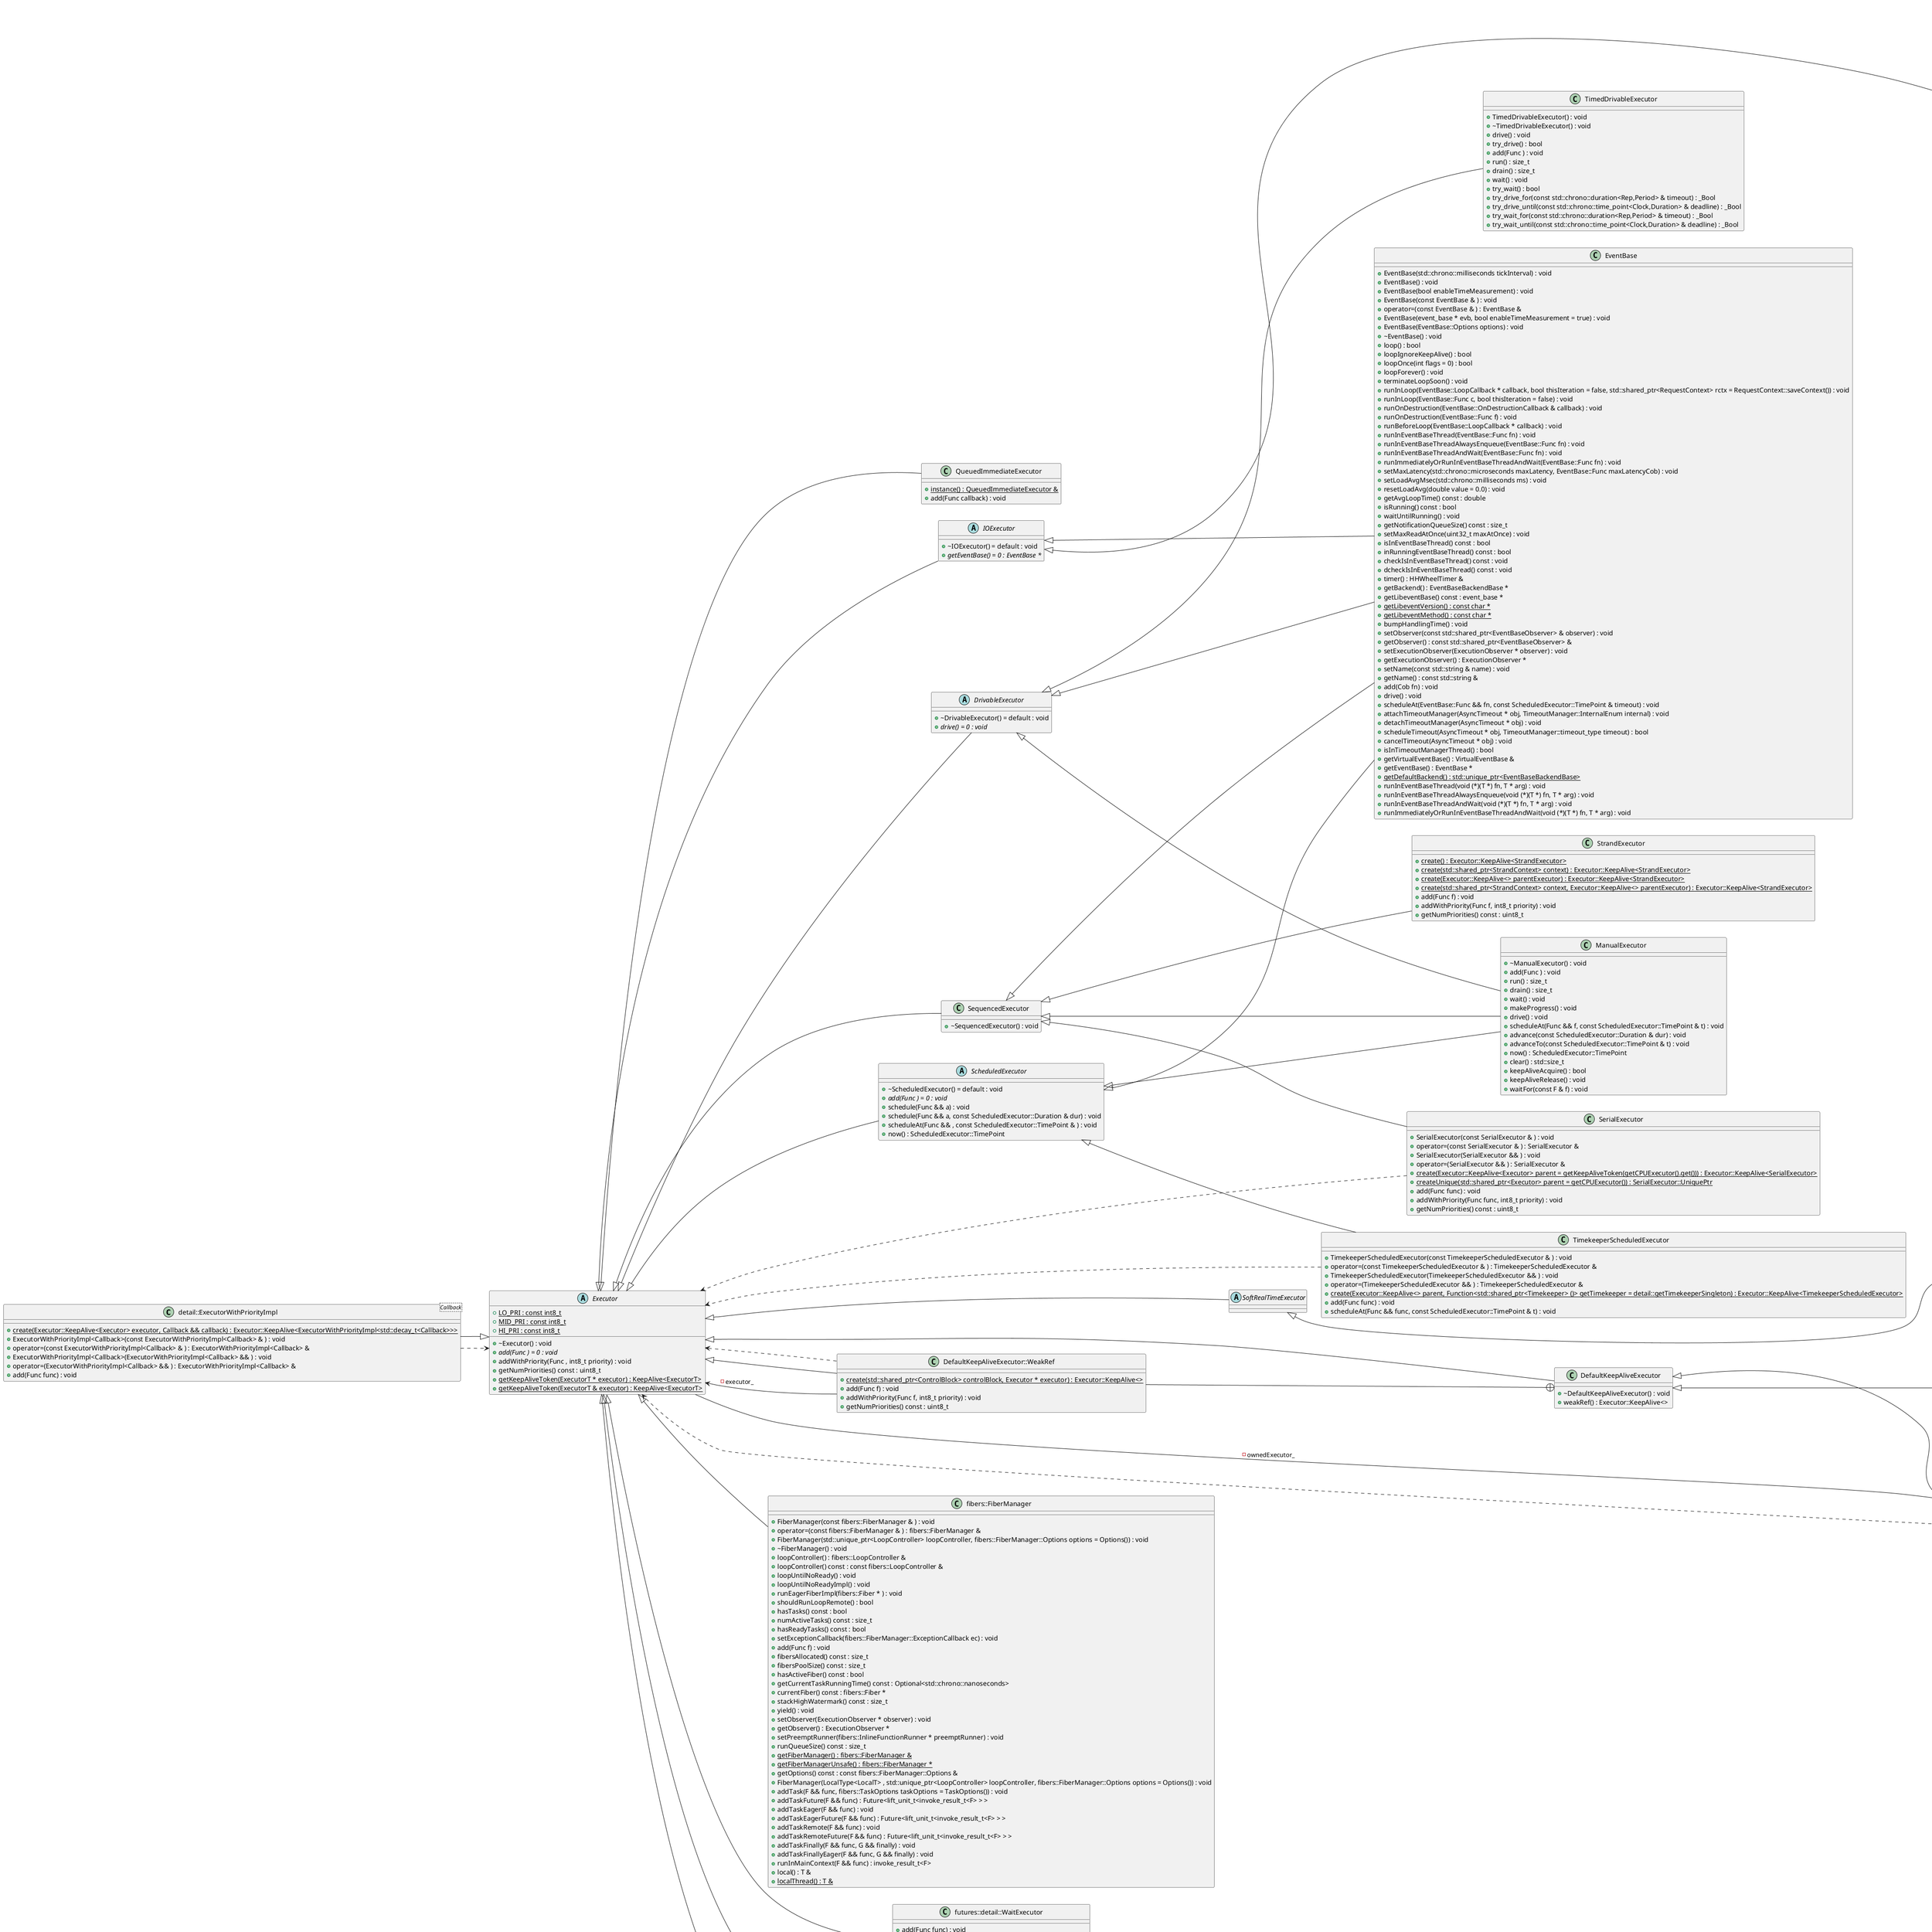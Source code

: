 @startuml
left to right direction
class "detail::ExecutorWithPriorityImpl<Callback>" as C_0001663594882877424244
class C_0001663594882877424244 [[https://github.com/facebook/folly/blob/c7166a677d17ff0a52cb14e02a84ad0a75821ca7/folly/executors/ExecutorWithPriority-inl.h#L22{ExecutorWithPriorityImpl}]] {
{static} +create(Executor::KeepAlive<Executor> executor, Callback && callback) : Executor::KeepAlive<ExecutorWithPriorityImpl<std::decay_t<Callback>>>
+ExecutorWithPriorityImpl<Callback>(const ExecutorWithPriorityImpl<Callback> & ) : void
+operator=(const ExecutorWithPriorityImpl<Callback> & ) : ExecutorWithPriorityImpl<Callback> &
+ExecutorWithPriorityImpl<Callback>(ExecutorWithPriorityImpl<Callback> && ) : void
+operator=(ExecutorWithPriorityImpl<Callback> && ) : ExecutorWithPriorityImpl<Callback> &
+add(Func func) : void
}
abstract "Executor" as C_0002222099135672593686
abstract C_0002222099135672593686 [[https://github.com/facebook/folly/blob/c7166a677d17ff0a52cb14e02a84ad0a75821ca7/folly/Executor.h#L53{An Executor accepts units of work with add(), which should be threadsafe.}]] {
+~Executor() : void
{abstract} +add(Func ) = 0 : void
+addWithPriority(Func , int8_t priority) : void
+getNumPriorities() const : uint8_t
{static} +getKeepAliveToken(ExecutorT * executor) : KeepAlive<ExecutorT>
{static} +getKeepAliveToken(ExecutorT & executor) : KeepAlive<ExecutorT>
{static} +LO_PRI : const int8_t [[[https://github.com/facebook/folly/blob/c7166a677d17ff0a52cb14e02a84ad0a75821ca7/folly/Executor.h#L68{LO_PRI}]]]
{static} +MID_PRI : const int8_t [[[https://github.com/facebook/folly/blob/c7166a677d17ff0a52cb14e02a84ad0a75821ca7/folly/Executor.h#L69{MID_PRI}]]]
{static} +HI_PRI : const int8_t [[[https://github.com/facebook/folly/blob/c7166a677d17ff0a52cb14e02a84ad0a75821ca7/folly/Executor.h#L70{HI_PRI}]]]
}
class "QueuedImmediateExecutor" as C_0001968432200878677255
class C_0001968432200878677255 [[https://github.com/facebook/folly/blob/c7166a677d17ff0a52cb14e02a84ad0a75821ca7/folly/executors/QueuedImmediateExecutor.h#L31{Runs inline like InlineExecutor, but with a queue so that any tasks added  to this executor by one of its own callbacks will be queued instead of  executed inline (nested). This is usually better behavior than Inline.}]] {
{static} +instance() : QueuedImmediateExecutor &
+add(Func callback) : void
}
class "SequencedExecutor" as C_0000155178671636628489
class C_0000155178671636628489 [[https://github.com/facebook/folly/blob/c7166a677d17ff0a52cb14e02a84ad0a75821ca7/folly/executors/SequencedExecutor.h#L27{SequencedExecutor}]] {
+~SequencedExecutor() : void
}
class "StrandExecutor" as C_0000587962468506435170
class C_0000587962468506435170 [[https://github.com/facebook/folly/blob/c7166a677d17ff0a52cb14e02a84ad0a75821ca7/folly/executors/StrandExecutor.h#L122{StrandExecutor}]] {
{static} +create() : Executor::KeepAlive<StrandExecutor>
{static} +create(std::shared_ptr<StrandContext> context) : Executor::KeepAlive<StrandExecutor>
{static} +create(Executor::KeepAlive<> parentExecutor) : Executor::KeepAlive<StrandExecutor>
{static} +create(std::shared_ptr<StrandContext> context, Executor::KeepAlive<> parentExecutor) : Executor::KeepAlive<StrandExecutor>
+add(Func f) : void
+addWithPriority(Func f, int8_t priority) : void
+getNumPriorities() const : uint8_t
}
abstract "IOExecutor" as C_0002145523347961259416
abstract C_0002145523347961259416 [[https://github.com/facebook/folly/blob/c7166a677d17ff0a52cb14e02a84ad0a75821ca7/folly/executors/IOExecutor.h#L40{IOExecutor}]] {
+~IOExecutor() = default : void
{abstract} +getEventBase() = 0 : EventBase *
}
class "EventBase" as C_0001970350906198958245
class C_0001970350906198958245 [[https://github.com/facebook/folly/blob/c7166a677d17ff0a52cb14e02a84ad0a75821ca7/folly/executors/IOExecutor.h#L22{EventBase}]] {
+EventBase(std::chrono::milliseconds tickInterval) : void
+EventBase() : void
+EventBase(bool enableTimeMeasurement) : void
+EventBase(const EventBase & ) : void
+operator=(const EventBase & ) : EventBase &
+EventBase(event_base * evb, bool enableTimeMeasurement = true) : void
+EventBase(EventBase::Options options) : void
+~EventBase() : void
+loop() : bool
+loopIgnoreKeepAlive() : bool
+loopOnce(int flags = 0) : bool
+loopForever() : void
+terminateLoopSoon() : void
+runInLoop(EventBase::LoopCallback * callback, bool thisIteration = false, std::shared_ptr<RequestContext> rctx = RequestContext::saveContext()) : void
+runInLoop(EventBase::Func c, bool thisIteration = false) : void
+runOnDestruction(EventBase::OnDestructionCallback & callback) : void
+runOnDestruction(EventBase::Func f) : void
+runBeforeLoop(EventBase::LoopCallback * callback) : void
+runInEventBaseThread(EventBase::Func fn) : void
+runInEventBaseThreadAlwaysEnqueue(EventBase::Func fn) : void
+runInEventBaseThreadAndWait(EventBase::Func fn) : void
+runImmediatelyOrRunInEventBaseThreadAndWait(EventBase::Func fn) : void
+setMaxLatency(std::chrono::microseconds maxLatency, EventBase::Func maxLatencyCob) : void
+setLoadAvgMsec(std::chrono::milliseconds ms) : void
+resetLoadAvg(double value = 0.0) : void
+getAvgLoopTime() const : double
+isRunning() const : bool
+waitUntilRunning() : void
+getNotificationQueueSize() const : size_t
+setMaxReadAtOnce(uint32_t maxAtOnce) : void
+isInEventBaseThread() const : bool
+inRunningEventBaseThread() const : bool
+checkIsInEventBaseThread() const : void
+dcheckIsInEventBaseThread() const : void
+timer() : HHWheelTimer &
+getBackend() : EventBaseBackendBase *
+getLibeventBase() const : event_base *
{static} +getLibeventVersion() : const char *
{static} +getLibeventMethod() : const char *
+bumpHandlingTime() : void
+setObserver(const std::shared_ptr<EventBaseObserver> & observer) : void
+getObserver() : const std::shared_ptr<EventBaseObserver> &
+setExecutionObserver(ExecutionObserver * observer) : void
+getExecutionObserver() : ExecutionObserver *
+setName(const std::string & name) : void
+getName() : const std::string &
+add(Cob fn) : void
+drive() : void
+scheduleAt(EventBase::Func && fn, const ScheduledExecutor::TimePoint & timeout) : void
+attachTimeoutManager(AsyncTimeout * obj, TimeoutManager::InternalEnum internal) : void
+detachTimeoutManager(AsyncTimeout * obj) : void
+scheduleTimeout(AsyncTimeout * obj, TimeoutManager::timeout_type timeout) : bool
+cancelTimeout(AsyncTimeout * obj) : void
+isInTimeoutManagerThread() : bool
+getVirtualEventBase() : VirtualEventBase &
+getEventBase() : EventBase *
{static} +getDefaultBackend() : std::unique_ptr<EventBaseBackendBase>
+runInEventBaseThread(void (*)(T *) fn, T * arg) : void
+runInEventBaseThreadAlwaysEnqueue(void (*)(T *) fn, T * arg) : void
+runInEventBaseThreadAndWait(void (*)(T *) fn, T * arg) : void
+runImmediatelyOrRunInEventBaseThreadAndWait(void (*)(T *) fn, T * arg) : void
}
abstract "DrivableExecutor" as C_0000481841646641149488
abstract C_0000481841646641149488 [[https://github.com/facebook/folly/blob/c7166a677d17ff0a52cb14e02a84ad0a75821ca7/folly/executors/DrivableExecutor.h#L40{DrivableExecutor}]] {
+~DrivableExecutor() = default : void
{abstract} +drive() = 0 : void
}
class "TimedDrivableExecutor" as C_0000769434624932181431
class C_0000769434624932181431 [[https://github.com/facebook/folly/blob/c7166a677d17ff0a52cb14e02a84ad0a75821ca7/folly/executors/TimedDrivableExecutor.h#L30{TimedDrivableExecutor}]] {
+TimedDrivableExecutor() : void
+~TimedDrivableExecutor() : void
+drive() : void
+try_drive() : bool
+add(Func ) : void
+run() : size_t
+drain() : size_t
+wait() : void
+try_wait() : bool
+try_drive_for(const std::chrono::duration<Rep,Period> & timeout) : _Bool
+try_drive_until(const std::chrono::time_point<Clock,Duration> & deadline) : _Bool
+try_wait_for(const std::chrono::duration<Rep,Period> & timeout) : _Bool
+try_wait_until(const std::chrono::time_point<Clock,Duration> & deadline) : _Bool
}
abstract "ScheduledExecutor" as C_0001218209673148292552
abstract C_0001218209673148292552 [[https://github.com/facebook/folly/blob/c7166a677d17ff0a52cb14e02a84ad0a75821ca7/folly/executors/ScheduledExecutor.h#L28{ScheduledExecutor}]] {
+~ScheduledExecutor() = default : void
{abstract} +add(Func ) = 0 : void
+schedule(Func && a) : void
+schedule(Func && a, const ScheduledExecutor::Duration & dur) : void
+scheduleAt(Func && , const ScheduledExecutor::TimePoint & ) : void
+now() : ScheduledExecutor::TimePoint
}
class "fibers::FiberManager" as C_0001206661724003471988
class C_0001206661724003471988 [[https://github.com/facebook/folly/blob/c7166a677d17ff0a52cb14e02a84ad0a75821ca7/folly/fibers/FiberManagerInternal.h#L80{@class FiberManager  @brief Single-threaded task execution engine.  FiberManager allows semi-parallel task execution on the same thread. Each  task can notify FiberManager that it is blocked on something (via await())  call. This will pause execution of...}]] {
+FiberManager(const fibers::FiberManager & ) : void
+operator=(const fibers::FiberManager & ) : fibers::FiberManager &
+FiberManager(std::unique_ptr<LoopController> loopController, fibers::FiberManager::Options options = Options()) : void
+~FiberManager() : void
+loopController() : fibers::LoopController &
+loopController() const : const fibers::LoopController &
+loopUntilNoReady() : void
+loopUntilNoReadyImpl() : void
+runEagerFiberImpl(fibers::Fiber * ) : void
+shouldRunLoopRemote() : bool
+hasTasks() const : bool
+numActiveTasks() const : size_t
+hasReadyTasks() const : bool
+setExceptionCallback(fibers::FiberManager::ExceptionCallback ec) : void
+add(Func f) : void
+fibersAllocated() const : size_t
+fibersPoolSize() const : size_t
+hasActiveFiber() const : bool
+getCurrentTaskRunningTime() const : Optional<std::chrono::nanoseconds>
+currentFiber() const : fibers::Fiber *
+stackHighWatermark() const : size_t
+yield() : void
+setObserver(ExecutionObserver * observer) : void
+getObserver() : ExecutionObserver *
+setPreemptRunner(fibers::InlineFunctionRunner * preemptRunner) : void
+runQueueSize() const : size_t
{static} +getFiberManager() : fibers::FiberManager &
{static} +getFiberManagerUnsafe() : fibers::FiberManager *
+getOptions() const : const fibers::FiberManager::Options &
+FiberManager(LocalType<LocalT> , std::unique_ptr<LoopController> loopController, fibers::FiberManager::Options options = Options()) : void
+addTask(F && func, fibers::TaskOptions taskOptions = TaskOptions()) : void
+addTaskFuture(F && func) : Future<lift_unit_t<invoke_result_t<F> > >
+addTaskEager(F && func) : void
+addTaskEagerFuture(F && func) : Future<lift_unit_t<invoke_result_t<F> > >
+addTaskRemote(F && func) : void
+addTaskRemoteFuture(F && func) : Future<lift_unit_t<invoke_result_t<F> > >
+addTaskFinally(F && func, G && finally) : void
+addTaskFinallyEager(F && func, G && finally) : void
+runInMainContext(F && func) : invoke_result_t<F>
+local() : T &
{static} +localThread() : T &
}
class "futures::detail::WaitExecutor" as C_0000346702971661703291
class C_0000346702971661703291 [[https://github.com/facebook/folly/blob/c7166a677d17ff0a52cb14e02a84ad0a75821ca7/folly/futures/Future-inl.h#L478{WaitExecutor}]] {
+add(Func func) : void
+drive() : void
+driveUntil(Clock::time_point deadline) : bool
+detach() : void
{static} +create() : Executor::KeepAlive<futures::detail::WaitExecutor>
}
class "InlineExecutor" as C_0001612067402701865715
class C_0001612067402701865715 [[https://github.com/facebook/folly/blob/c7166a677d17ff0a52cb14e02a84ad0a75821ca7/folly/executors/InlineExecutor.h#L30{When work is "queued", execute it immediately inline. Usually when you think you want this, you actually want a QueuedImmediateExecutor.}]] {
{static} +instance() : InlineExecutor &
+add(Func f) : void
}
class "TimekeeperScheduledExecutor" as C_0001123262130157209492
class C_0001123262130157209492 [[https://github.com/facebook/folly/blob/c7166a677d17ff0a52cb14e02a84ad0a75821ca7/folly/executors/TimekeeperScheduledExecutor.h#L35{TimekeeperScheduledExecutor}]] {
+TimekeeperScheduledExecutor(const TimekeeperScheduledExecutor & ) : void
+operator=(const TimekeeperScheduledExecutor & ) : TimekeeperScheduledExecutor &
+TimekeeperScheduledExecutor(TimekeeperScheduledExecutor && ) : void
+operator=(TimekeeperScheduledExecutor && ) : TimekeeperScheduledExecutor &
{static} +create(Executor::KeepAlive<> parent, Function<std::shared_ptr<Timekeeper> ()> getTimekeeper = detail::getTimekeeperSingleton) : Executor::KeepAlive<TimekeeperScheduledExecutor>
+add(Func func) : void
+scheduleAt(Func && func, const ScheduledExecutor::TimePoint & t) : void
}
class "DefaultKeepAliveExecutor" as C_0001347291497865252100
class C_0001347291497865252100 [[https://github.com/facebook/folly/blob/c7166a677d17ff0a52cb14e02a84ad0a75821ca7/folly/DefaultKeepAliveExecutor.h#L30{An Executor accepts units of work with add(), which should be threadsafe.}]] {
+~DefaultKeepAliveExecutor() : void
+weakRef() : Executor::KeepAlive<>
}
class "DefaultKeepAliveExecutor::WeakRef" as C_0001932117148827315960
class C_0001932117148827315960 [[https://github.com/facebook/folly/blob/c7166a677d17ff0a52cb14e02a84ad0a75821ca7/folly/DefaultKeepAliveExecutor.h#L59{DefaultKeepAliveExecutor##WeakRef}]] {
{static} +create(std::shared_ptr<ControlBlock> controlBlock, Executor * executor) : Executor::KeepAlive<>
+add(Func f) : void
+addWithPriority(Func f, int8_t priority) : void
+getNumPriorities() const : uint8_t
}
abstract "ThreadPoolExecutor" as C_0002292058893312396804
abstract C_0002292058893312396804 [[https://github.com/facebook/folly/blob/c7166a677d17ff0a52cb14e02a84ad0a75821ca7/folly/executors/ThreadPoolExecutor.h#L67{ThreadPoolExecutor}]] {
+ThreadPoolExecutor(size_t maxThreads, size_t minThreads, std::shared_ptr<ThreadFactory> threadFactory, bool isWaitForAll = false) : void
+~ThreadPoolExecutor() : void
{abstract} +add(Func func) = 0 : void
+add(Func func, std::chrono::milliseconds expiration, Func expireCallback) : void
+setThreadFactory(std::shared_ptr<ThreadFactory> threadFactory) : void
+getThreadFactory() const : std::shared_ptr<ThreadFactory>
+numThreads() const : size_t
+setNumThreads(size_t numThreads) : void
+numActiveThreads() const : size_t
+stop() : void
+join() : void
{static} +withAll(FunctionRef<void (ThreadPoolExecutor &)> f) : void
+getPoolStats() const : ThreadPoolExecutor::PoolStats
+getPendingTaskCount() const : size_t
+getName() const : const std::string &
+subscribeToTaskStats(ThreadPoolExecutor::TaskStatsCallback cb) : void
+addObserver(std::shared_ptr<Observer> ) : void
+removeObserver(std::shared_ptr<Observer> ) : void
+setThreadDeathTimeout(std::chrono::milliseconds timeout) : void
}
class "IOThreadPoolExecutor" as C_0000260170505900481834
class C_0000260170505900481834 [[https://github.com/facebook/folly/blob/c7166a677d17ff0a52cb14e02a84ad0a75821ca7/folly/executors/IOThreadPoolExecutor.h#L58{A Thread Pool for IO bound tasks  @note Uses event_fd for notification, and waking an epoll loop.  There is one queue (NotificationQueue specifically) per thread/epoll.  If the thread is already running and not waiting on epoll,  we don't make any addit...}]] {
+IOThreadPoolExecutor(size_t numThreads, std::shared_ptr<ThreadFactory> threadFactory = std::make_shared<NamedThreadFactory>("IOThreadPool"), EventBaseManager * ebm = folly::EventBaseManager::get(), bool waitForAll = false) : void
+IOThreadPoolExecutor(size_t maxThreads, size_t minThreads, std::shared_ptr<ThreadFactory> threadFactory = std::make_shared<NamedThreadFactory>("IOThreadPool"), EventBaseManager * ebm = folly::EventBaseManager::get(), bool waitForAll = false) : void
+~IOThreadPoolExecutor() : void
+add(Func func) : void
+add(Func func, std::chrono::milliseconds expiration, Func expireCallback = nullptr) : void
+getEventBase() : EventBase *
{static} +getEventBase(ThreadPoolExecutor::ThreadHandle * ) : EventBase *
+getEventBaseManager() : EventBaseManager *
}
class "SerialExecutor" as C_0001402712402381953994
class C_0001402712402381953994 [[https://github.com/facebook/folly/blob/c7166a677d17ff0a52cb14e02a84ad0a75821ca7/folly/executors/SerialExecutor.h#L53{@class SerialExecutor  @brief Executor that guarantees serial non-concurrent execution of added      tasks  SerialExecutor is similar to boost asio's strand concept. A SerialExecutor  has a parent executor which is given at construction time (defaults t...}]] {
+SerialExecutor(const SerialExecutor & ) : void
+operator=(const SerialExecutor & ) : SerialExecutor &
+SerialExecutor(SerialExecutor && ) : void
+operator=(SerialExecutor && ) : SerialExecutor &
{static} +create(Executor::KeepAlive<Executor> parent = getKeepAliveToken(getCPUExecutor().get())) : Executor::KeepAlive<SerialExecutor>
{static} +createUnique(std::shared_ptr<Executor> parent = getCPUExecutor()) : SerialExecutor::UniquePtr
+add(Func func) : void
+addWithPriority(Func func, int8_t priority) : void
+getNumPriorities() const : uint8_t
}
class "ThreadedExecutor" as C_0000470362430235503729
class C_0000470362430235503729 [[https://github.com/facebook/folly/blob/c7166a677d17ff0a52cb14e02a84ad0a75821ca7/folly/executors/ThreadedExecutor.h#L55{*  ThreadedExecutor  An executor for blocking tasks.  This executor runs each task in its own thread. It works well for tasks  which mostly sleep, but works poorly for tasks which mostly compute.  For each task given to the executor with `add`, the exec...}]] {
+ThreadedExecutor(std::shared_ptr<ThreadFactory> threadFactory = newDefaultThreadFactory()) : void
+~ThreadedExecutor() : void
+ThreadedExecutor(const ThreadedExecutor & ) : void
+ThreadedExecutor(ThreadedExecutor && ) : void
+operator=(const ThreadedExecutor & ) : ThreadedExecutor &
+operator=(ThreadedExecutor && ) : ThreadedExecutor &
+add(Func func) : void
}
class "CPUThreadPoolExecutor" as C_0001740134810840364719
class C_0001740134810840364719 [[https://github.com/facebook/folly/blob/c7166a677d17ff0a52cb14e02a84ad0a75821ca7/folly/executors/CPUThreadPoolExecutor.h#L68{A Thread pool for CPU bound tasks.  @note A single queue backed by folly/LifoSem and folly/MPMC queue.  Because of this contention can be quite high,  since all the worker threads and all the producer threads hit  the same queue. MPMC queue excels in th...}]] {
+CPUThreadPoolExecutor(size_t numThreads, std::unique_ptr<BlockingQueue<CPUTask>> taskQueue, std::shared_ptr<ThreadFactory> threadFactory = std::make_shared<NamedThreadFactory>("CPUThreadPool")) : void
+CPUThreadPoolExecutor(std::pair<size_t,size_t> numThreads, std::unique_ptr<BlockingQueue<CPUTask>> taskQueue, std::shared_ptr<ThreadFactory> threadFactory = std::make_shared<NamedThreadFactory>("CPUThreadPool")) : void
+CPUThreadPoolExecutor(size_t numThreads) : void
+CPUThreadPoolExecutor(size_t numThreads, std::shared_ptr<ThreadFactory> threadFactory) : void
+CPUThreadPoolExecutor(std::pair<size_t,size_t> numThreads, std::shared_ptr<ThreadFactory> threadFactory) : void
+CPUThreadPoolExecutor(size_t numThreads, int8_t numPriorities, std::shared_ptr<ThreadFactory> threadFactory = std::make_shared<NamedThreadFactory>("CPUThreadPool")) : void
+CPUThreadPoolExecutor(size_t numThreads, int8_t numPriorities, size_t maxQueueSize, std::shared_ptr<ThreadFactory> threadFactory = std::make_shared<NamedThreadFactory>("CPUThreadPool")) : void
+~CPUThreadPoolExecutor() : void
+add(Func func) : void
+add(Func func, std::chrono::milliseconds expiration, Func expireCallback = nullptr) : void
+addWithPriority(Func func, int8_t priority) : void
+add(Func func, int8_t priority, std::chrono::milliseconds expiration, Func expireCallback = nullptr) : void
+getTaskQueueSize() const : size_t
+getNumPriorities() const : uint8_t
{static} +kDefaultMaxQueueSize : const size_t [[[https://github.com/facebook/folly/blob/c7166a677d17ff0a52cb14e02a84ad0a75821ca7/folly/executors/CPUThreadPoolExecutor.h#L153{kDefaultMaxQueueSize}]]]
}
class "ManualExecutor" as C_0002235860541734359952
class C_0002235860541734359952 [[https://github.com/facebook/folly/blob/c7166a677d17ff0a52cb14e02a84ad0a75821ca7/folly/executors/ManualExecutor.h#L38{A ManualExecutor only does work when you turn the crank, by calling run() or indirectly with makeProgress() or waitFor(). The clock for a manual executor starts at 0 and advances only when you ask it to. i.e. time is also under manual control. NB No att...}]] {
+~ManualExecutor() : void
+add(Func ) : void
+run() : size_t
+drain() : size_t
+wait() : void
+makeProgress() : void
+drive() : void
+scheduleAt(Func && f, const ScheduledExecutor::TimePoint & t) : void
+advance(const ScheduledExecutor::Duration & dur) : void
+advanceTo(const ScheduledExecutor::TimePoint & t) : void
+now() : ScheduledExecutor::TimePoint
+clear() : std::size_t
+keepAliveAcquire() : bool
+keepAliveRelease() : void
+waitFor(const F & f) : void
}
class "MeteredExecutor" as C_0001956570166673420631
class C_0001956570166673420631 [[https://github.com/facebook/folly/blob/c7166a677d17ff0a52cb14e02a84ad0a75821ca7/folly/executors/MeteredExecutor.h#L41{MeteredExecutor}]] {
+MeteredExecutor(std::unique_ptr<Executor> exe) : void
+MeteredExecutor(MeteredExecutor::KeepAlive keepAlive) : void
+~MeteredExecutor() : void
+setMaxReadAtOnce(uint32_t maxAtOnce) : void
+add(Func func) : void
}
abstract "SoftRealTimeExecutor" as C_0000560396763155385774
abstract C_0000560396763155385774 [[https://github.com/facebook/folly/blob/c7166a677d17ff0a52cb14e02a84ad0a75821ca7/folly/executors/SoftRealTimeExecutor.h#L26{SoftRealTimeExecutor}]] {
}
class "EDFThreadPoolExecutor" as C_0000586027154664049253
class C_0000586027154664049253 [[https://github.com/facebook/folly/blob/c7166a677d17ff0a52cb14e02a84ad0a75821ca7/folly/executors/EDFThreadPoolExecutor.h#L34{`EDFThreadPoolExecutor` is a `SoftRealTimeExecutor` that implements  the earliest-deadline-first scheduling policy.}]] {
+EDFThreadPoolExecutor(std::size_t numThreads, std::shared_ptr<ThreadFactory> threadFactory = std::make_shared<NamedThreadFactory>("EDFThreadPool")) : void
+~EDFThreadPoolExecutor() : void
+add(Func f) : void
+add(Func f, uint64_t deadline) : void
+add(Func f, std::size_t total, uint64_t deadline) : void
+add(std::vector<Func> fs, uint64_t deadline) : void
+deadlineExecutor(uint64_t deadline) : Executor::KeepAlive<>
{static} +kEarliestDeadline : const uint64_t [[[https://github.com/facebook/folly/blob/c7166a677d17ff0a52cb14e02a84ad0a75821ca7/folly/executors/EDFThreadPoolExecutor.h#L40{kEarliestDeadline}]]]
{static} +kLatestDeadline : const uint64_t [[[https://github.com/facebook/folly/blob/c7166a677d17ff0a52cb14e02a84ad0a75821ca7/folly/executors/EDFThreadPoolExecutor.h#L41{kLatestDeadline}]]]
}
C_0001663594882877424244 ..> C_0002222099135672593686
C_0002222099135672593686 <|-- C_0001663594882877424244
C_0002222099135672593686 <|-- C_0001968432200878677255
C_0002222099135672593686 <|-- C_0000155178671636628489
C_0000155178671636628489 <|-- C_0000587962468506435170
C_0002222099135672593686 <|-- C_0002145523347961259416
C_0000481841646641149488 <|-- C_0001970350906198958245
C_0002145523347961259416 <|-- C_0001970350906198958245
C_0000155178671636628489 <|-- C_0001970350906198958245
C_0001218209673148292552 <|-- C_0001970350906198958245
C_0002222099135672593686 <|-- C_0000481841646641149488
C_0000481841646641149488 <|-- C_0000769434624932181431
C_0002222099135672593686 <|-- C_0001218209673148292552
C_0002222099135672593686 <|-- C_0001206661724003471988
C_0002222099135672593686 <|-- C_0000346702971661703291
C_0001612067402701865715 --> C_0001612067402701865715 : -cache
C_0002222099135672593686 <|-- C_0001612067402701865715
C_0001123262130157209492 ..> C_0002222099135672593686
C_0001218209673148292552 <|-- C_0001123262130157209492
C_0002222099135672593686 <|-- C_0001347291497865252100
C_0001932117148827315960 --+ C_0001347291497865252100
C_0001932117148827315960 ..> C_0002222099135672593686
C_0001932117148827315960 --> C_0002222099135672593686 : -executor_
C_0002222099135672593686 <|-- C_0001932117148827315960
C_0001347291497865252100 <|-- C_0002292058893312396804
C_0002292058893312396804 <|-- C_0000260170505900481834
C_0002145523347961259416 <|-- C_0000260170505900481834
C_0001402712402381953994 ..> C_0002222099135672593686
C_0000155178671636628489 <|-- C_0001402712402381953994
C_0002222099135672593686 <|-- C_0000470362430235503729
C_0002292058893312396804 <|-- C_0001740134810840364719
C_0000481841646641149488 <|-- C_0002235860541734359952
C_0001218209673148292552 <|-- C_0002235860541734359952
C_0000155178671636628489 <|-- C_0002235860541734359952
C_0001956570166673420631 ..> C_0002222099135672593686
C_0001956570166673420631 o-- C_0002222099135672593686 : -ownedExecutor_
C_0001347291497865252100 <|-- C_0001956570166673420631
C_0002222099135672593686 <|-- C_0000560396763155385774
C_0000560396763155385774 <|-- C_0000586027154664049253
C_0002292058893312396804 <|-- C_0000586027154664049253
@enduml

